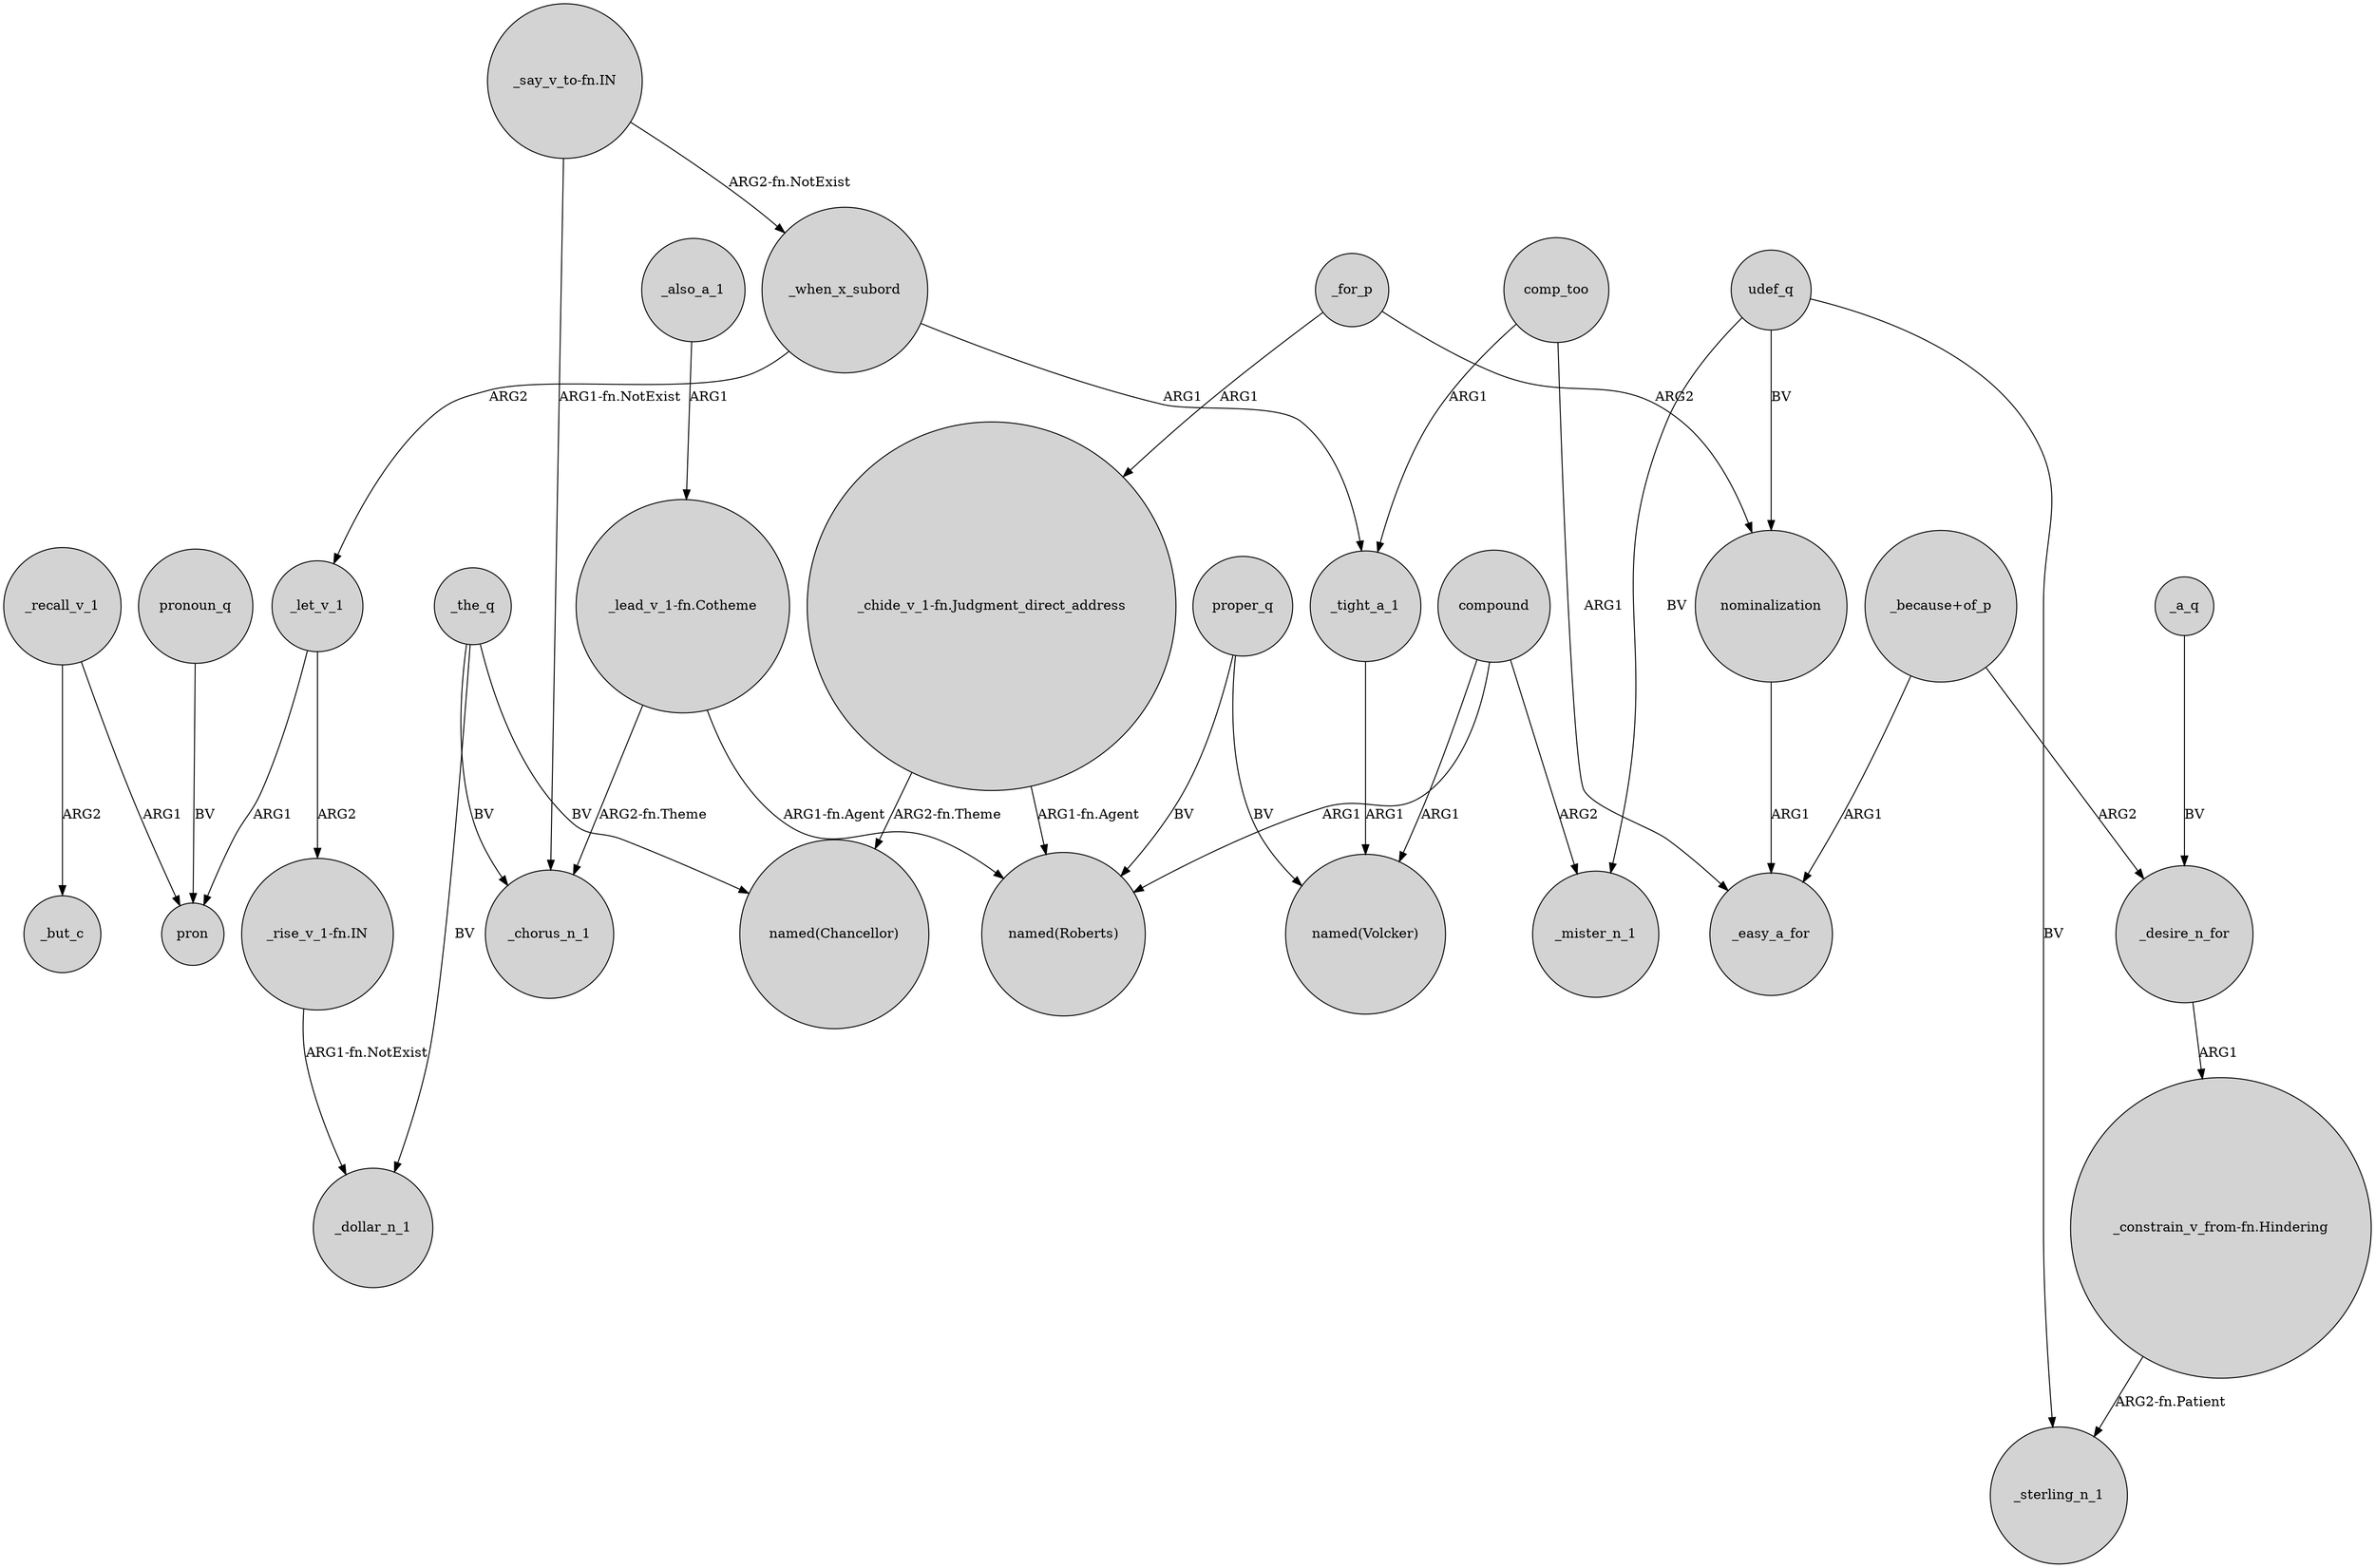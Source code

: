 digraph {
	node [shape=circle style=filled]
	_recall_v_1 -> _but_c [label=ARG2]
	_for_p -> "_chide_v_1-fn.Judgment_direct_address" [label=ARG1]
	"_say_v_to-fn.IN" -> _chorus_n_1 [label="ARG1-fn.NotExist"]
	"_lead_v_1-fn.Cotheme" -> _chorus_n_1 [label="ARG2-fn.Theme"]
	proper_q -> "named(Volcker)" [label=BV]
	_recall_v_1 -> pron [label=ARG1]
	compound -> _mister_n_1 [label=ARG2]
	"_lead_v_1-fn.Cotheme" -> "named(Roberts)" [label="ARG1-fn.Agent"]
	_for_p -> nominalization [label=ARG2]
	"_because+of_p" -> _easy_a_for [label=ARG1]
	udef_q -> _mister_n_1 [label=BV]
	_the_q -> _dollar_n_1 [label=BV]
	"_chide_v_1-fn.Judgment_direct_address" -> "named(Roberts)" [label="ARG1-fn.Agent"]
	proper_q -> "named(Roberts)" [label=BV]
	"_because+of_p" -> _desire_n_for [label=ARG2]
	_tight_a_1 -> "named(Volcker)" [label=ARG1]
	pronoun_q -> pron [label=BV]
	comp_too -> _tight_a_1 [label=ARG1]
	"_say_v_to-fn.IN" -> _when_x_subord [label="ARG2-fn.NotExist"]
	_when_x_subord -> _tight_a_1 [label=ARG1]
	udef_q -> _sterling_n_1 [label=BV]
	_desire_n_for -> "_constrain_v_from-fn.Hindering" [label=ARG1]
	nominalization -> _easy_a_for [label=ARG1]
	_when_x_subord -> _let_v_1 [label=ARG2]
	udef_q -> nominalization [label=BV]
	"_chide_v_1-fn.Judgment_direct_address" -> "named(Chancellor)" [label="ARG2-fn.Theme"]
	comp_too -> _easy_a_for [label=ARG1]
	_the_q -> "named(Chancellor)" [label=BV]
	"_constrain_v_from-fn.Hindering" -> _sterling_n_1 [label="ARG2-fn.Patient"]
	_also_a_1 -> "_lead_v_1-fn.Cotheme" [label=ARG1]
	_let_v_1 -> pron [label=ARG1]
	_let_v_1 -> "_rise_v_1-fn.IN" [label=ARG2]
	_the_q -> _chorus_n_1 [label=BV]
	"_rise_v_1-fn.IN" -> _dollar_n_1 [label="ARG1-fn.NotExist"]
	_a_q -> _desire_n_for [label=BV]
	compound -> "named(Roberts)" [label=ARG1]
	compound -> "named(Volcker)" [label=ARG1]
}
